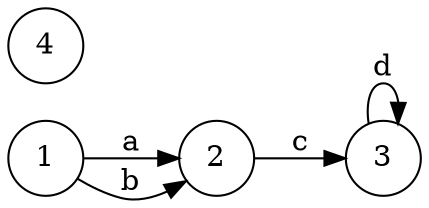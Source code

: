 digraph exemplo {
    rankdir=LR;
    node [shape=circle];
    1 -> 2 [label="a"];
    1 -> 2 [label="b"];
    2 -> 3 [label="c"];
    3 -> 3 [label="d"];
    4;
}
